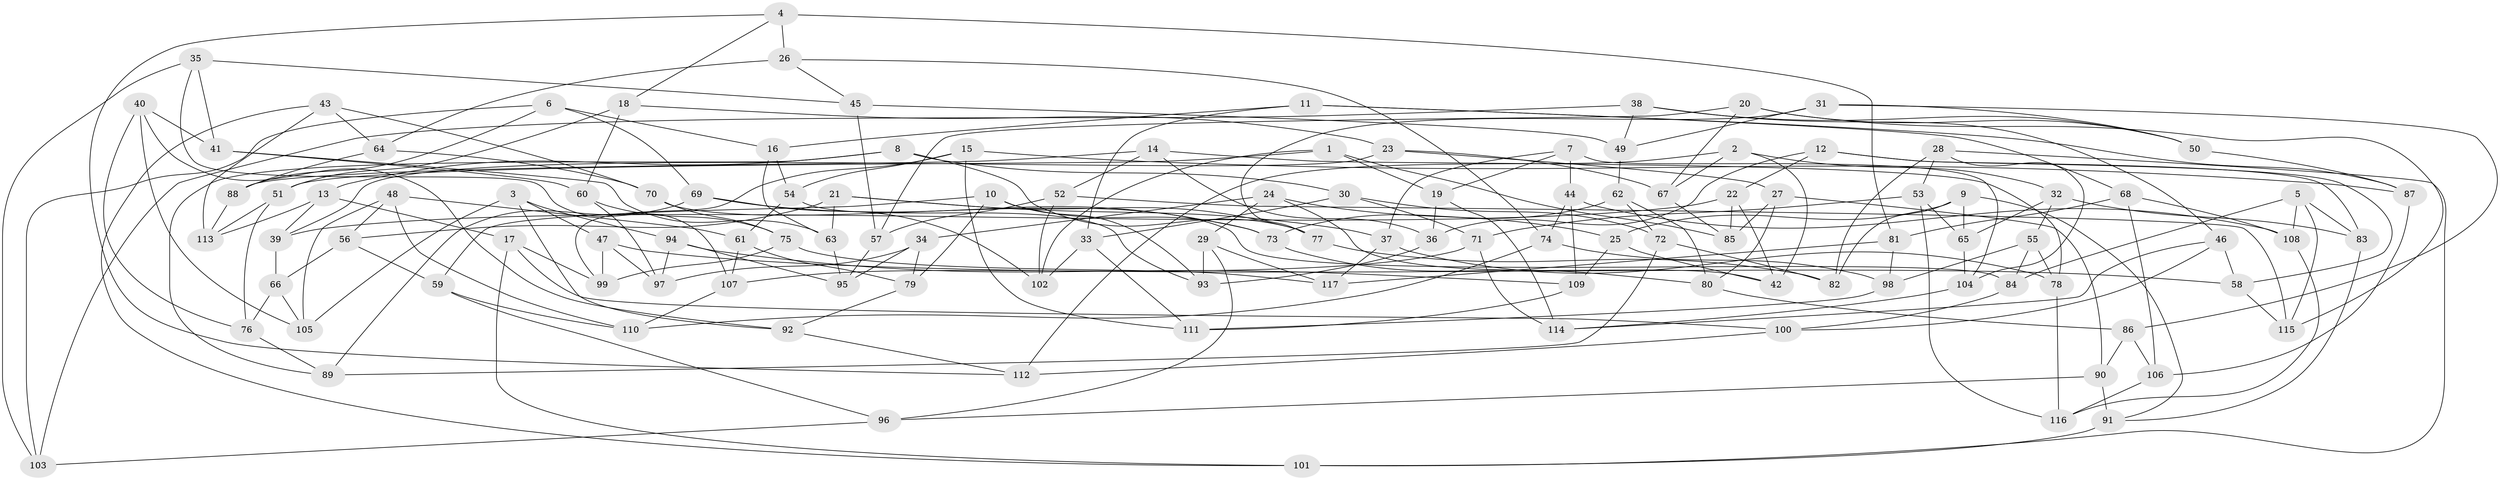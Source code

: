 // coarse degree distribution, {6: 0.4794520547945205, 4: 0.3835616438356164, 5: 0.1232876712328767, 3: 0.0136986301369863}
// Generated by graph-tools (version 1.1) at 2025/42/03/06/25 10:42:19]
// undirected, 117 vertices, 234 edges
graph export_dot {
graph [start="1"]
  node [color=gray90,style=filled];
  1;
  2;
  3;
  4;
  5;
  6;
  7;
  8;
  9;
  10;
  11;
  12;
  13;
  14;
  15;
  16;
  17;
  18;
  19;
  20;
  21;
  22;
  23;
  24;
  25;
  26;
  27;
  28;
  29;
  30;
  31;
  32;
  33;
  34;
  35;
  36;
  37;
  38;
  39;
  40;
  41;
  42;
  43;
  44;
  45;
  46;
  47;
  48;
  49;
  50;
  51;
  52;
  53;
  54;
  55;
  56;
  57;
  58;
  59;
  60;
  61;
  62;
  63;
  64;
  65;
  66;
  67;
  68;
  69;
  70;
  71;
  72;
  73;
  74;
  75;
  76;
  77;
  78;
  79;
  80;
  81;
  82;
  83;
  84;
  85;
  86;
  87;
  88;
  89;
  90;
  91;
  92;
  93;
  94;
  95;
  96;
  97;
  98;
  99;
  100;
  101;
  102;
  103;
  104;
  105;
  106;
  107;
  108;
  109;
  110;
  111;
  112;
  113;
  114;
  115;
  116;
  117;
  1 -- 19;
  1 -- 85;
  1 -- 51;
  1 -- 102;
  2 -- 112;
  2 -- 67;
  2 -- 32;
  2 -- 42;
  3 -- 47;
  3 -- 105;
  3 -- 94;
  3 -- 92;
  4 -- 18;
  4 -- 26;
  4 -- 112;
  4 -- 81;
  5 -- 108;
  5 -- 115;
  5 -- 83;
  5 -- 84;
  6 -- 16;
  6 -- 103;
  6 -- 88;
  6 -- 69;
  7 -- 37;
  7 -- 44;
  7 -- 104;
  7 -- 19;
  8 -- 13;
  8 -- 77;
  8 -- 30;
  8 -- 89;
  9 -- 82;
  9 -- 91;
  9 -- 65;
  9 -- 25;
  10 -- 79;
  10 -- 93;
  10 -- 73;
  10 -- 59;
  11 -- 87;
  11 -- 68;
  11 -- 33;
  11 -- 16;
  12 -- 36;
  12 -- 83;
  12 -- 22;
  12 -- 58;
  13 -- 17;
  13 -- 39;
  13 -- 113;
  14 -- 36;
  14 -- 78;
  14 -- 52;
  14 -- 88;
  15 -- 99;
  15 -- 111;
  15 -- 54;
  15 -- 87;
  16 -- 54;
  16 -- 63;
  17 -- 100;
  17 -- 101;
  17 -- 99;
  18 -- 51;
  18 -- 23;
  18 -- 60;
  19 -- 114;
  19 -- 36;
  20 -- 67;
  20 -- 115;
  20 -- 50;
  20 -- 57;
  21 -- 56;
  21 -- 37;
  21 -- 63;
  21 -- 77;
  22 -- 42;
  22 -- 85;
  22 -- 39;
  23 -- 27;
  23 -- 39;
  23 -- 67;
  24 -- 29;
  24 -- 25;
  24 -- 42;
  24 -- 34;
  25 -- 42;
  25 -- 109;
  26 -- 74;
  26 -- 64;
  26 -- 45;
  27 -- 85;
  27 -- 90;
  27 -- 80;
  28 -- 53;
  28 -- 82;
  28 -- 104;
  28 -- 101;
  29 -- 117;
  29 -- 93;
  29 -- 96;
  30 -- 71;
  30 -- 33;
  30 -- 72;
  31 -- 50;
  31 -- 77;
  31 -- 86;
  31 -- 49;
  32 -- 83;
  32 -- 65;
  32 -- 55;
  33 -- 111;
  33 -- 102;
  34 -- 97;
  34 -- 79;
  34 -- 95;
  35 -- 107;
  35 -- 41;
  35 -- 103;
  35 -- 45;
  36 -- 93;
  37 -- 117;
  37 -- 78;
  38 -- 46;
  38 -- 50;
  38 -- 49;
  38 -- 103;
  39 -- 66;
  40 -- 105;
  40 -- 76;
  40 -- 41;
  40 -- 92;
  41 -- 63;
  41 -- 60;
  43 -- 101;
  43 -- 64;
  43 -- 70;
  43 -- 113;
  44 -- 74;
  44 -- 109;
  44 -- 108;
  45 -- 49;
  45 -- 57;
  46 -- 58;
  46 -- 114;
  46 -- 100;
  47 -- 58;
  47 -- 99;
  47 -- 97;
  48 -- 105;
  48 -- 110;
  48 -- 56;
  48 -- 61;
  49 -- 62;
  50 -- 87;
  51 -- 113;
  51 -- 76;
  52 -- 115;
  52 -- 102;
  52 -- 57;
  53 -- 116;
  53 -- 65;
  53 -- 71;
  54 -- 93;
  54 -- 61;
  55 -- 84;
  55 -- 98;
  55 -- 78;
  56 -- 66;
  56 -- 59;
  57 -- 95;
  58 -- 115;
  59 -- 96;
  59 -- 110;
  60 -- 75;
  60 -- 97;
  61 -- 107;
  61 -- 79;
  62 -- 80;
  62 -- 72;
  62 -- 73;
  63 -- 95;
  64 -- 88;
  64 -- 70;
  65 -- 104;
  66 -- 76;
  66 -- 105;
  67 -- 85;
  68 -- 106;
  68 -- 108;
  68 -- 81;
  69 -- 89;
  69 -- 102;
  69 -- 73;
  70 -- 75;
  70 -- 84;
  71 -- 114;
  71 -- 107;
  72 -- 89;
  72 -- 82;
  73 -- 80;
  74 -- 98;
  74 -- 110;
  75 -- 117;
  75 -- 99;
  76 -- 89;
  77 -- 82;
  78 -- 116;
  79 -- 92;
  80 -- 86;
  81 -- 117;
  81 -- 98;
  83 -- 91;
  84 -- 100;
  86 -- 90;
  86 -- 106;
  87 -- 106;
  88 -- 113;
  90 -- 91;
  90 -- 96;
  91 -- 101;
  92 -- 112;
  94 -- 109;
  94 -- 97;
  94 -- 95;
  96 -- 103;
  98 -- 111;
  100 -- 112;
  104 -- 114;
  106 -- 116;
  107 -- 110;
  108 -- 116;
  109 -- 111;
}
